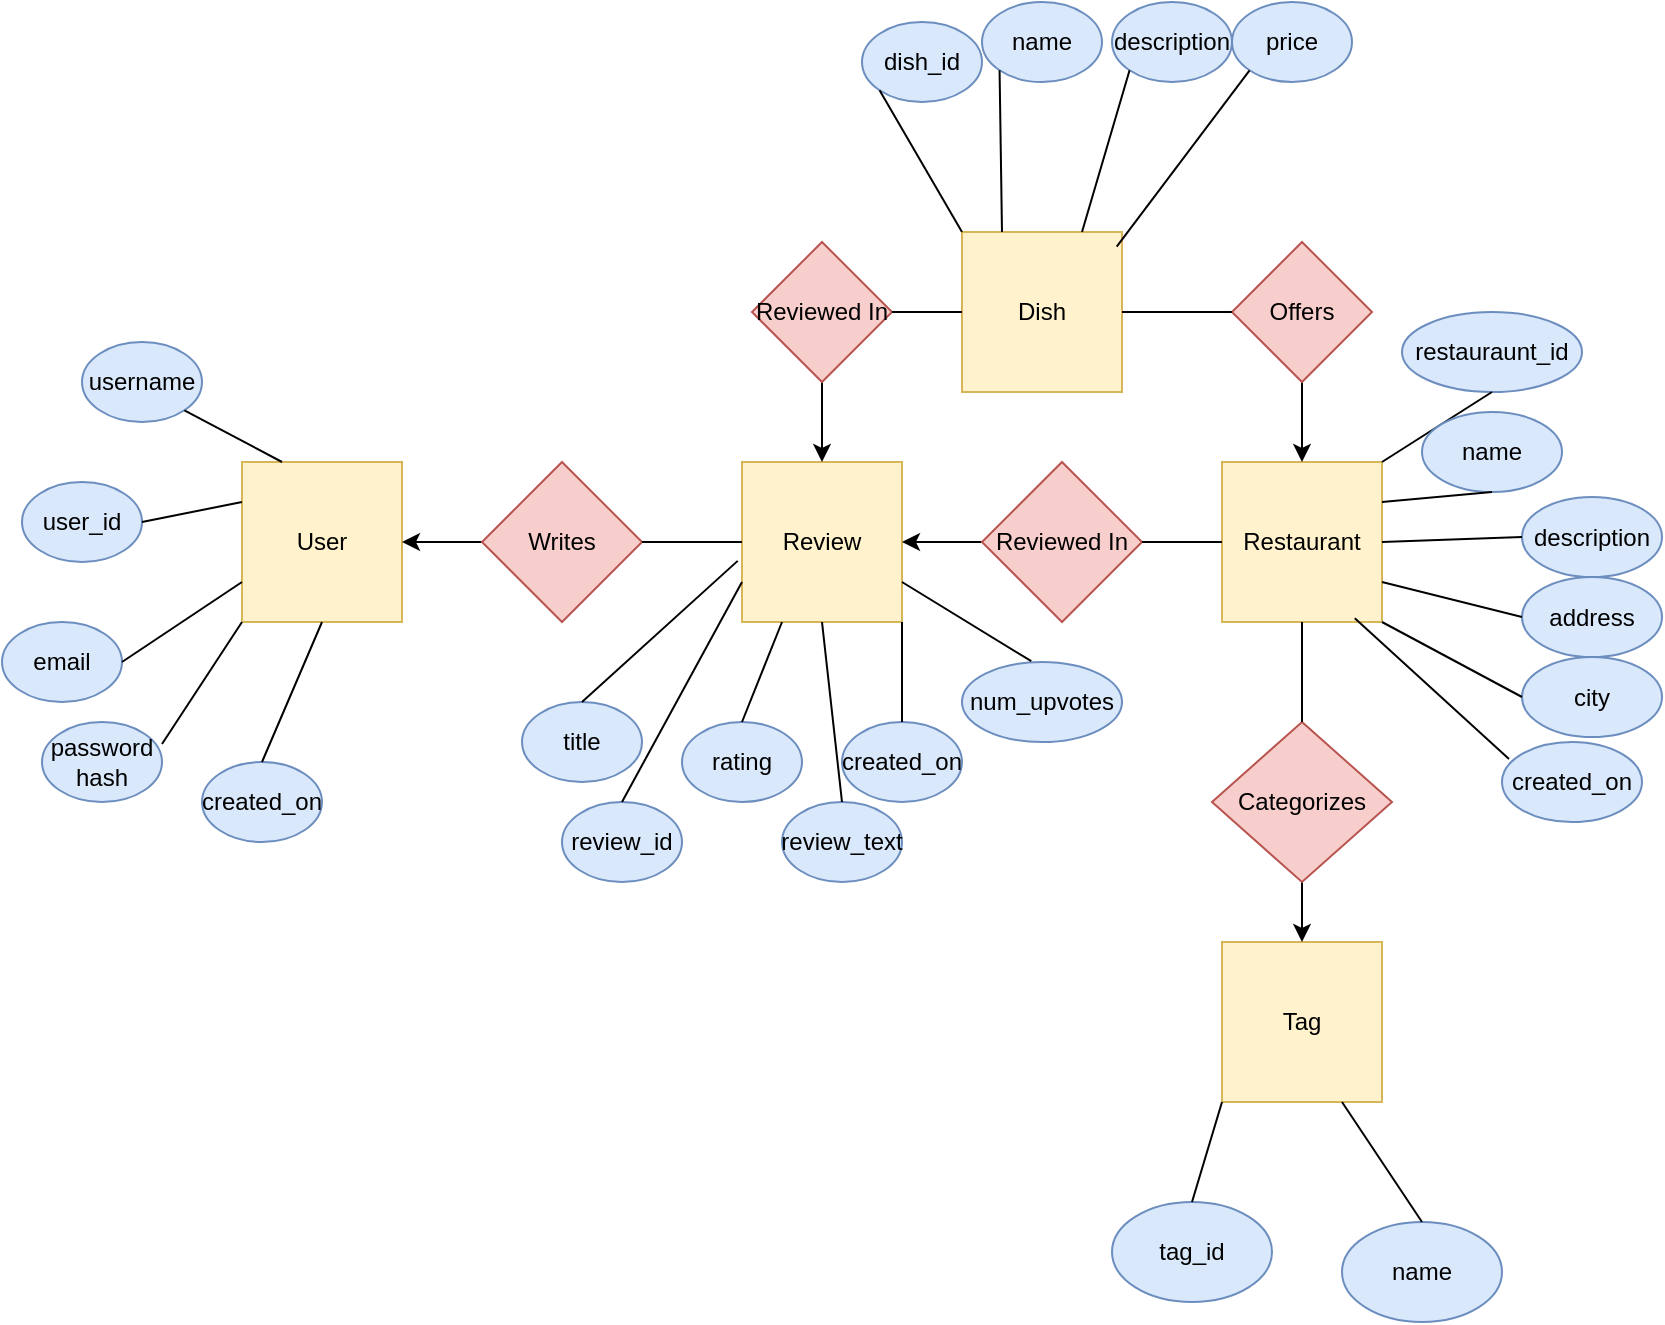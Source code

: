 <mxfile version="24.0.2" type="github">
  <diagram id="R2lEEEUBdFMjLlhIrx00" name="Page-1">
    <mxGraphModel dx="1059" dy="1577" grid="1" gridSize="10" guides="1" tooltips="1" connect="1" arrows="1" fold="1" page="1" pageScale="1" pageWidth="850" pageHeight="1100" math="0" shadow="0" extFonts="Permanent Marker^https://fonts.googleapis.com/css?family=Permanent+Marker">
      <root>
        <mxCell id="0" />
        <mxCell id="1" parent="0" />
        <mxCell id="V21aiv9WlOXdOeAyt_kI-1" value="User" style="whiteSpace=wrap;html=1;aspect=fixed;fillColor=#fff2cc;strokeColor=#d6b656;" vertex="1" parent="1">
          <mxGeometry x="160" y="80" width="80" height="80" as="geometry" />
        </mxCell>
        <mxCell id="V21aiv9WlOXdOeAyt_kI-2" value="Review" style="whiteSpace=wrap;html=1;aspect=fixed;fillColor=#fff2cc;strokeColor=#d6b656;" vertex="1" parent="1">
          <mxGeometry x="410" y="80" width="80" height="80" as="geometry" />
        </mxCell>
        <mxCell id="V21aiv9WlOXdOeAyt_kI-3" value="Restaurant" style="whiteSpace=wrap;html=1;aspect=fixed;fillColor=#fff2cc;strokeColor=#d6b656;" vertex="1" parent="1">
          <mxGeometry x="650" y="80" width="80" height="80" as="geometry" />
        </mxCell>
        <mxCell id="V21aiv9WlOXdOeAyt_kI-8" value="" style="edgeStyle=orthogonalEdgeStyle;rounded=0;orthogonalLoop=1;jettySize=auto;html=1;" edge="1" parent="1" source="V21aiv9WlOXdOeAyt_kI-4" target="V21aiv9WlOXdOeAyt_kI-1">
          <mxGeometry relative="1" as="geometry" />
        </mxCell>
        <mxCell id="V21aiv9WlOXdOeAyt_kI-4" value="Writes" style="rhombus;whiteSpace=wrap;html=1;fillColor=#f8cecc;strokeColor=#b85450;" vertex="1" parent="1">
          <mxGeometry x="280" y="80" width="80" height="80" as="geometry" />
        </mxCell>
        <mxCell id="V21aiv9WlOXdOeAyt_kI-10" value="" style="edgeStyle=orthogonalEdgeStyle;rounded=0;orthogonalLoop=1;jettySize=auto;html=1;" edge="1" parent="1" source="V21aiv9WlOXdOeAyt_kI-5" target="V21aiv9WlOXdOeAyt_kI-2">
          <mxGeometry relative="1" as="geometry" />
        </mxCell>
        <mxCell id="V21aiv9WlOXdOeAyt_kI-5" value="Reviewed In" style="rhombus;whiteSpace=wrap;html=1;fillColor=#f8cecc;strokeColor=#b85450;" vertex="1" parent="1">
          <mxGeometry x="530" y="80" width="80" height="80" as="geometry" />
        </mxCell>
        <mxCell id="V21aiv9WlOXdOeAyt_kI-6" value="&lt;div&gt;Tag&lt;/div&gt;" style="whiteSpace=wrap;html=1;aspect=fixed;fillColor=#fff2cc;strokeColor=#d6b656;" vertex="1" parent="1">
          <mxGeometry x="650" y="320" width="80" height="80" as="geometry" />
        </mxCell>
        <mxCell id="V21aiv9WlOXdOeAyt_kI-11" value="" style="edgeStyle=orthogonalEdgeStyle;rounded=0;orthogonalLoop=1;jettySize=auto;html=1;" edge="1" parent="1" source="V21aiv9WlOXdOeAyt_kI-7" target="V21aiv9WlOXdOeAyt_kI-6">
          <mxGeometry relative="1" as="geometry" />
        </mxCell>
        <mxCell id="V21aiv9WlOXdOeAyt_kI-7" value="Categorizes" style="rhombus;whiteSpace=wrap;html=1;fillColor=#f8cecc;strokeColor=#b85450;" vertex="1" parent="1">
          <mxGeometry x="645" y="210" width="90" height="80" as="geometry" />
        </mxCell>
        <mxCell id="V21aiv9WlOXdOeAyt_kI-12" value="" style="endArrow=none;html=1;rounded=0;entryX=1;entryY=0.5;entryDx=0;entryDy=0;exitX=0;exitY=0.5;exitDx=0;exitDy=0;" edge="1" parent="1" source="V21aiv9WlOXdOeAyt_kI-2" target="V21aiv9WlOXdOeAyt_kI-4">
          <mxGeometry width="50" height="50" relative="1" as="geometry">
            <mxPoint x="390" y="390" as="sourcePoint" />
            <mxPoint x="390" y="170" as="targetPoint" />
          </mxGeometry>
        </mxCell>
        <mxCell id="V21aiv9WlOXdOeAyt_kI-13" value="" style="endArrow=none;html=1;rounded=0;entryX=1;entryY=0.5;entryDx=0;entryDy=0;exitX=0;exitY=0.5;exitDx=0;exitDy=0;" edge="1" parent="1" source="V21aiv9WlOXdOeAyt_kI-3" target="V21aiv9WlOXdOeAyt_kI-5">
          <mxGeometry width="50" height="50" relative="1" as="geometry">
            <mxPoint x="390" y="270" as="sourcePoint" />
            <mxPoint x="440" y="220" as="targetPoint" />
          </mxGeometry>
        </mxCell>
        <mxCell id="V21aiv9WlOXdOeAyt_kI-14" value="" style="endArrow=none;html=1;rounded=0;entryX=0.5;entryY=1;entryDx=0;entryDy=0;exitX=0.5;exitY=0;exitDx=0;exitDy=0;" edge="1" parent="1" source="V21aiv9WlOXdOeAyt_kI-7" target="V21aiv9WlOXdOeAyt_kI-3">
          <mxGeometry width="50" height="50" relative="1" as="geometry">
            <mxPoint x="390" y="270" as="sourcePoint" />
            <mxPoint x="440" y="220" as="targetPoint" />
          </mxGeometry>
        </mxCell>
        <mxCell id="V21aiv9WlOXdOeAyt_kI-15" value="email" style="ellipse;whiteSpace=wrap;html=1;fillColor=#dae8fc;strokeColor=#6c8ebf;" vertex="1" parent="1">
          <mxGeometry x="40" y="160" width="60" height="40" as="geometry" />
        </mxCell>
        <mxCell id="V21aiv9WlOXdOeAyt_kI-16" value="password hash" style="ellipse;whiteSpace=wrap;html=1;fillColor=#dae8fc;strokeColor=#6c8ebf;" vertex="1" parent="1">
          <mxGeometry x="60" y="210" width="60" height="40" as="geometry" />
        </mxCell>
        <mxCell id="V21aiv9WlOXdOeAyt_kI-17" value="user_id" style="ellipse;whiteSpace=wrap;html=1;fillColor=#dae8fc;strokeColor=#6c8ebf;" vertex="1" parent="1">
          <mxGeometry x="50" y="90" width="60" height="40" as="geometry" />
        </mxCell>
        <mxCell id="V21aiv9WlOXdOeAyt_kI-18" value="created_on" style="ellipse;whiteSpace=wrap;html=1;fillColor=#dae8fc;strokeColor=#6c8ebf;" vertex="1" parent="1">
          <mxGeometry x="140" y="230" width="60" height="40" as="geometry" />
        </mxCell>
        <mxCell id="V21aiv9WlOXdOeAyt_kI-19" value="username" style="ellipse;whiteSpace=wrap;html=1;fillColor=#dae8fc;strokeColor=#6c8ebf;" vertex="1" parent="1">
          <mxGeometry x="80" y="20" width="60" height="40" as="geometry" />
        </mxCell>
        <mxCell id="V21aiv9WlOXdOeAyt_kI-20" value="" style="endArrow=none;html=1;rounded=0;entryX=0.5;entryY=1;entryDx=0;entryDy=0;exitX=0.5;exitY=0;exitDx=0;exitDy=0;" edge="1" parent="1" source="V21aiv9WlOXdOeAyt_kI-18" target="V21aiv9WlOXdOeAyt_kI-1">
          <mxGeometry width="50" height="50" relative="1" as="geometry">
            <mxPoint x="320" y="230" as="sourcePoint" />
            <mxPoint x="370" y="180" as="targetPoint" />
          </mxGeometry>
        </mxCell>
        <mxCell id="V21aiv9WlOXdOeAyt_kI-21" value="" style="endArrow=none;html=1;rounded=0;entryX=0;entryY=1;entryDx=0;entryDy=0;exitX=1;exitY=0.275;exitDx=0;exitDy=0;exitPerimeter=0;" edge="1" parent="1" source="V21aiv9WlOXdOeAyt_kI-16" target="V21aiv9WlOXdOeAyt_kI-1">
          <mxGeometry width="50" height="50" relative="1" as="geometry">
            <mxPoint x="180" y="240" as="sourcePoint" />
            <mxPoint x="210" y="170" as="targetPoint" />
          </mxGeometry>
        </mxCell>
        <mxCell id="V21aiv9WlOXdOeAyt_kI-22" value="" style="endArrow=none;html=1;rounded=0;entryX=0;entryY=0.75;entryDx=0;entryDy=0;exitX=1;exitY=0.5;exitDx=0;exitDy=0;" edge="1" parent="1" source="V21aiv9WlOXdOeAyt_kI-15" target="V21aiv9WlOXdOeAyt_kI-1">
          <mxGeometry width="50" height="50" relative="1" as="geometry">
            <mxPoint x="190" y="250" as="sourcePoint" />
            <mxPoint x="220" y="180" as="targetPoint" />
          </mxGeometry>
        </mxCell>
        <mxCell id="V21aiv9WlOXdOeAyt_kI-23" value="" style="endArrow=none;html=1;rounded=0;entryX=0;entryY=0.25;entryDx=0;entryDy=0;exitX=1;exitY=0.5;exitDx=0;exitDy=0;" edge="1" parent="1" source="V21aiv9WlOXdOeAyt_kI-17" target="V21aiv9WlOXdOeAyt_kI-1">
          <mxGeometry width="50" height="50" relative="1" as="geometry">
            <mxPoint x="200" y="260" as="sourcePoint" />
            <mxPoint x="230" y="190" as="targetPoint" />
          </mxGeometry>
        </mxCell>
        <mxCell id="V21aiv9WlOXdOeAyt_kI-24" value="" style="endArrow=none;html=1;rounded=0;entryX=1;entryY=1;entryDx=0;entryDy=0;exitX=0.25;exitY=0;exitDx=0;exitDy=0;" edge="1" parent="1" source="V21aiv9WlOXdOeAyt_kI-1" target="V21aiv9WlOXdOeAyt_kI-19">
          <mxGeometry width="50" height="50" relative="1" as="geometry">
            <mxPoint x="210" y="270" as="sourcePoint" />
            <mxPoint x="240" y="200" as="targetPoint" />
          </mxGeometry>
        </mxCell>
        <mxCell id="V21aiv9WlOXdOeAyt_kI-25" value="Dish" style="whiteSpace=wrap;html=1;aspect=fixed;fillColor=#fff2cc;strokeColor=#d6b656;" vertex="1" parent="1">
          <mxGeometry x="520" y="-35" width="80" height="80" as="geometry" />
        </mxCell>
        <mxCell id="V21aiv9WlOXdOeAyt_kI-30" value="" style="edgeStyle=orthogonalEdgeStyle;rounded=0;orthogonalLoop=1;jettySize=auto;html=1;" edge="1" parent="1" source="V21aiv9WlOXdOeAyt_kI-26" target="V21aiv9WlOXdOeAyt_kI-2">
          <mxGeometry relative="1" as="geometry" />
        </mxCell>
        <mxCell id="V21aiv9WlOXdOeAyt_kI-26" value="Reviewed In" style="rhombus;whiteSpace=wrap;html=1;fillColor=#f8cecc;strokeColor=#b85450;" vertex="1" parent="1">
          <mxGeometry x="415" y="-30" width="70" height="70" as="geometry" />
        </mxCell>
        <mxCell id="V21aiv9WlOXdOeAyt_kI-29" value="" style="edgeStyle=orthogonalEdgeStyle;rounded=0;orthogonalLoop=1;jettySize=auto;html=1;curved=1;" edge="1" parent="1" source="V21aiv9WlOXdOeAyt_kI-28" target="V21aiv9WlOXdOeAyt_kI-3">
          <mxGeometry relative="1" as="geometry" />
        </mxCell>
        <mxCell id="V21aiv9WlOXdOeAyt_kI-28" value="Offers" style="rhombus;whiteSpace=wrap;html=1;fillColor=#f8cecc;strokeColor=#b85450;" vertex="1" parent="1">
          <mxGeometry x="655" y="-30" width="70" height="70" as="geometry" />
        </mxCell>
        <mxCell id="V21aiv9WlOXdOeAyt_kI-31" value="" style="endArrow=none;html=1;rounded=0;exitX=1;exitY=0.5;exitDx=0;exitDy=0;entryX=0;entryY=0.5;entryDx=0;entryDy=0;" edge="1" parent="1" source="V21aiv9WlOXdOeAyt_kI-26" target="V21aiv9WlOXdOeAyt_kI-25">
          <mxGeometry width="50" height="50" relative="1" as="geometry">
            <mxPoint x="500" y="70" as="sourcePoint" />
            <mxPoint x="550" y="20" as="targetPoint" />
          </mxGeometry>
        </mxCell>
        <mxCell id="V21aiv9WlOXdOeAyt_kI-32" value="" style="endArrow=none;html=1;rounded=0;entryX=0;entryY=0.5;entryDx=0;entryDy=0;exitX=1;exitY=0.5;exitDx=0;exitDy=0;" edge="1" parent="1" source="V21aiv9WlOXdOeAyt_kI-25" target="V21aiv9WlOXdOeAyt_kI-28">
          <mxGeometry width="50" height="50" relative="1" as="geometry">
            <mxPoint x="500" y="70" as="sourcePoint" />
            <mxPoint x="550" y="20" as="targetPoint" />
          </mxGeometry>
        </mxCell>
        <mxCell id="V21aiv9WlOXdOeAyt_kI-33" value="review_id" style="ellipse;whiteSpace=wrap;html=1;fillColor=#dae8fc;strokeColor=#6c8ebf;" vertex="1" parent="1">
          <mxGeometry x="320" y="250" width="60" height="40" as="geometry" />
        </mxCell>
        <mxCell id="V21aiv9WlOXdOeAyt_kI-34" value="" style="endArrow=none;html=1;rounded=0;entryX=0;entryY=0.75;entryDx=0;entryDy=0;exitX=0.5;exitY=0;exitDx=0;exitDy=0;" edge="1" parent="1" source="V21aiv9WlOXdOeAyt_kI-33" target="V21aiv9WlOXdOeAyt_kI-2">
          <mxGeometry width="50" height="50" relative="1" as="geometry">
            <mxPoint x="500" y="190" as="sourcePoint" />
            <mxPoint x="380" y="55" as="targetPoint" />
          </mxGeometry>
        </mxCell>
        <mxCell id="V21aiv9WlOXdOeAyt_kI-36" value="rating" style="ellipse;whiteSpace=wrap;html=1;fillColor=#dae8fc;strokeColor=#6c8ebf;" vertex="1" parent="1">
          <mxGeometry x="380" y="210" width="60" height="40" as="geometry" />
        </mxCell>
        <mxCell id="V21aiv9WlOXdOeAyt_kI-37" value="" style="endArrow=none;html=1;rounded=0;entryX=0.25;entryY=1;entryDx=0;entryDy=0;exitX=0.5;exitY=0;exitDx=0;exitDy=0;" edge="1" parent="1" source="V21aiv9WlOXdOeAyt_kI-36" target="V21aiv9WlOXdOeAyt_kI-2">
          <mxGeometry width="50" height="50" relative="1" as="geometry">
            <mxPoint x="560" y="210" as="sourcePoint" />
            <mxPoint x="440" y="140" as="targetPoint" />
          </mxGeometry>
        </mxCell>
        <mxCell id="V21aiv9WlOXdOeAyt_kI-40" value="review_text" style="ellipse;whiteSpace=wrap;html=1;fillColor=#dae8fc;strokeColor=#6c8ebf;" vertex="1" parent="1">
          <mxGeometry x="430" y="250" width="60" height="40" as="geometry" />
        </mxCell>
        <mxCell id="V21aiv9WlOXdOeAyt_kI-41" value="" style="endArrow=none;html=1;rounded=0;entryX=0.5;entryY=1;entryDx=0;entryDy=0;exitX=0.5;exitY=0;exitDx=0;exitDy=0;" edge="1" parent="1" source="V21aiv9WlOXdOeAyt_kI-40" target="V21aiv9WlOXdOeAyt_kI-2">
          <mxGeometry width="50" height="50" relative="1" as="geometry">
            <mxPoint x="630" y="220" as="sourcePoint" />
            <mxPoint x="510" y="150" as="targetPoint" />
          </mxGeometry>
        </mxCell>
        <mxCell id="V21aiv9WlOXdOeAyt_kI-42" value="created_on" style="ellipse;whiteSpace=wrap;html=1;fillColor=#dae8fc;strokeColor=#6c8ebf;" vertex="1" parent="1">
          <mxGeometry x="460" y="210" width="60" height="40" as="geometry" />
        </mxCell>
        <mxCell id="V21aiv9WlOXdOeAyt_kI-43" value="" style="endArrow=none;html=1;rounded=0;entryX=1;entryY=1;entryDx=0;entryDy=0;exitX=0.5;exitY=0;exitDx=0;exitDy=0;" edge="1" parent="1" source="V21aiv9WlOXdOeAyt_kI-42" target="V21aiv9WlOXdOeAyt_kI-2">
          <mxGeometry width="50" height="50" relative="1" as="geometry">
            <mxPoint x="690" y="200" as="sourcePoint" />
            <mxPoint x="570" y="130" as="targetPoint" />
          </mxGeometry>
        </mxCell>
        <mxCell id="V21aiv9WlOXdOeAyt_kI-44" value="dish_id" style="ellipse;whiteSpace=wrap;html=1;fillColor=#dae8fc;strokeColor=#6c8ebf;" vertex="1" parent="1">
          <mxGeometry x="470" y="-140" width="60" height="40" as="geometry" />
        </mxCell>
        <mxCell id="V21aiv9WlOXdOeAyt_kI-45" value="" style="endArrow=none;html=1;rounded=0;entryX=0;entryY=0;entryDx=0;entryDy=0;exitX=0;exitY=1;exitDx=0;exitDy=0;" edge="1" parent="1" source="V21aiv9WlOXdOeAyt_kI-44" target="V21aiv9WlOXdOeAyt_kI-25">
          <mxGeometry width="50" height="50" relative="1" as="geometry">
            <mxPoint x="510" y="-100" as="sourcePoint" />
            <mxPoint x="530" y="-210" as="targetPoint" />
          </mxGeometry>
        </mxCell>
        <mxCell id="V21aiv9WlOXdOeAyt_kI-46" value="&lt;div&gt;title&lt;/div&gt;" style="ellipse;whiteSpace=wrap;html=1;fillColor=#dae8fc;strokeColor=#6c8ebf;" vertex="1" parent="1">
          <mxGeometry x="300" y="200" width="60" height="40" as="geometry" />
        </mxCell>
        <mxCell id="V21aiv9WlOXdOeAyt_kI-47" value="" style="endArrow=none;html=1;rounded=0;entryX=-0.027;entryY=0.618;entryDx=0;entryDy=0;exitX=0.5;exitY=0;exitDx=0;exitDy=0;entryPerimeter=0;" edge="1" parent="1" source="V21aiv9WlOXdOeAyt_kI-46" target="V21aiv9WlOXdOeAyt_kI-2">
          <mxGeometry width="50" height="50" relative="1" as="geometry">
            <mxPoint x="440" y="200" as="sourcePoint" />
            <mxPoint x="320" y="130" as="targetPoint" />
          </mxGeometry>
        </mxCell>
        <mxCell id="V21aiv9WlOXdOeAyt_kI-48" value="name" style="ellipse;whiteSpace=wrap;html=1;fillColor=#dae8fc;strokeColor=#6c8ebf;" vertex="1" parent="1">
          <mxGeometry x="530" y="-150" width="60" height="40" as="geometry" />
        </mxCell>
        <mxCell id="V21aiv9WlOXdOeAyt_kI-49" value="" style="endArrow=none;html=1;rounded=0;entryX=0.25;entryY=0;entryDx=0;entryDy=0;exitX=0;exitY=1;exitDx=0;exitDy=0;" edge="1" parent="1" source="V21aiv9WlOXdOeAyt_kI-48" target="V21aiv9WlOXdOeAyt_kI-25">
          <mxGeometry width="50" height="50" relative="1" as="geometry">
            <mxPoint x="570" y="-110" as="sourcePoint" />
            <mxPoint x="580" y="-45" as="targetPoint" />
          </mxGeometry>
        </mxCell>
        <mxCell id="V21aiv9WlOXdOeAyt_kI-50" value="description" style="ellipse;whiteSpace=wrap;html=1;fillColor=#dae8fc;strokeColor=#6c8ebf;" vertex="1" parent="1">
          <mxGeometry x="595" y="-150" width="60" height="40" as="geometry" />
        </mxCell>
        <mxCell id="V21aiv9WlOXdOeAyt_kI-51" value="" style="endArrow=none;html=1;rounded=0;entryX=0.75;entryY=0;entryDx=0;entryDy=0;exitX=0;exitY=1;exitDx=0;exitDy=0;" edge="1" parent="1" source="V21aiv9WlOXdOeAyt_kI-50" target="V21aiv9WlOXdOeAyt_kI-25">
          <mxGeometry width="50" height="50" relative="1" as="geometry">
            <mxPoint x="635" y="-110" as="sourcePoint" />
            <mxPoint x="645" y="-45" as="targetPoint" />
          </mxGeometry>
        </mxCell>
        <mxCell id="V21aiv9WlOXdOeAyt_kI-52" value="price" style="ellipse;whiteSpace=wrap;html=1;fillColor=#dae8fc;strokeColor=#6c8ebf;" vertex="1" parent="1">
          <mxGeometry x="655" y="-150" width="60" height="40" as="geometry" />
        </mxCell>
        <mxCell id="V21aiv9WlOXdOeAyt_kI-53" value="" style="endArrow=none;html=1;rounded=0;entryX=0.967;entryY=0.092;entryDx=0;entryDy=0;exitX=0;exitY=1;exitDx=0;exitDy=0;entryPerimeter=0;" edge="1" parent="1" source="V21aiv9WlOXdOeAyt_kI-52" target="V21aiv9WlOXdOeAyt_kI-25">
          <mxGeometry width="50" height="50" relative="1" as="geometry">
            <mxPoint x="695" y="-110" as="sourcePoint" />
            <mxPoint x="705" y="-45" as="targetPoint" />
          </mxGeometry>
        </mxCell>
        <mxCell id="V21aiv9WlOXdOeAyt_kI-54" value="restauraunt_id" style="ellipse;whiteSpace=wrap;html=1;fillColor=#dae8fc;strokeColor=#6c8ebf;" vertex="1" parent="1">
          <mxGeometry x="740" y="5" width="90" height="40" as="geometry" />
        </mxCell>
        <mxCell id="V21aiv9WlOXdOeAyt_kI-55" value="" style="endArrow=none;html=1;rounded=0;entryX=1;entryY=0;entryDx=0;entryDy=0;exitX=0.5;exitY=1;exitDx=0;exitDy=0;" edge="1" parent="1" source="V21aiv9WlOXdOeAyt_kI-54" target="V21aiv9WlOXdOeAyt_kI-3">
          <mxGeometry width="50" height="50" relative="1" as="geometry">
            <mxPoint x="790" y="15" as="sourcePoint" />
            <mxPoint x="800" y="80" as="targetPoint" />
          </mxGeometry>
        </mxCell>
        <mxCell id="V21aiv9WlOXdOeAyt_kI-56" value="name" style="ellipse;whiteSpace=wrap;html=1;fillColor=#dae8fc;strokeColor=#6c8ebf;" vertex="1" parent="1">
          <mxGeometry x="750" y="55" width="70" height="40" as="geometry" />
        </mxCell>
        <mxCell id="V21aiv9WlOXdOeAyt_kI-57" value="" style="endArrow=none;html=1;rounded=0;entryX=1;entryY=0.25;entryDx=0;entryDy=0;exitX=0.5;exitY=1;exitDx=0;exitDy=0;" edge="1" parent="1" source="V21aiv9WlOXdOeAyt_kI-56" target="V21aiv9WlOXdOeAyt_kI-3">
          <mxGeometry width="50" height="50" relative="1" as="geometry">
            <mxPoint x="800" y="65" as="sourcePoint" />
            <mxPoint x="740" y="130" as="targetPoint" />
          </mxGeometry>
        </mxCell>
        <mxCell id="V21aiv9WlOXdOeAyt_kI-58" value="description" style="ellipse;whiteSpace=wrap;html=1;fillColor=#dae8fc;strokeColor=#6c8ebf;" vertex="1" parent="1">
          <mxGeometry x="800" y="97.5" width="70" height="40" as="geometry" />
        </mxCell>
        <mxCell id="V21aiv9WlOXdOeAyt_kI-59" value="" style="endArrow=none;html=1;rounded=0;entryX=1;entryY=0.5;entryDx=0;entryDy=0;exitX=0;exitY=0.5;exitDx=0;exitDy=0;" edge="1" parent="1" source="V21aiv9WlOXdOeAyt_kI-58" target="V21aiv9WlOXdOeAyt_kI-3">
          <mxGeometry width="50" height="50" relative="1" as="geometry">
            <mxPoint x="850" y="107.5" as="sourcePoint" />
            <mxPoint x="780" y="142.5" as="targetPoint" />
          </mxGeometry>
        </mxCell>
        <mxCell id="V21aiv9WlOXdOeAyt_kI-60" value="address" style="ellipse;whiteSpace=wrap;html=1;fillColor=#dae8fc;strokeColor=#6c8ebf;" vertex="1" parent="1">
          <mxGeometry x="800" y="137.5" width="70" height="40" as="geometry" />
        </mxCell>
        <mxCell id="V21aiv9WlOXdOeAyt_kI-61" value="" style="endArrow=none;html=1;rounded=0;entryX=1;entryY=0.75;entryDx=0;entryDy=0;exitX=0;exitY=0.5;exitDx=0;exitDy=0;" edge="1" parent="1" source="V21aiv9WlOXdOeAyt_kI-60" target="V21aiv9WlOXdOeAyt_kI-3">
          <mxGeometry width="50" height="50" relative="1" as="geometry">
            <mxPoint x="850" y="147.5" as="sourcePoint" />
            <mxPoint x="780" y="182.5" as="targetPoint" />
          </mxGeometry>
        </mxCell>
        <mxCell id="V21aiv9WlOXdOeAyt_kI-62" value="city" style="ellipse;whiteSpace=wrap;html=1;fillColor=#dae8fc;strokeColor=#6c8ebf;" vertex="1" parent="1">
          <mxGeometry x="800" y="177.5" width="70" height="40" as="geometry" />
        </mxCell>
        <mxCell id="V21aiv9WlOXdOeAyt_kI-63" value="" style="endArrow=none;html=1;rounded=0;entryX=1;entryY=1;entryDx=0;entryDy=0;exitX=0;exitY=0.5;exitDx=0;exitDy=0;" edge="1" parent="1" source="V21aiv9WlOXdOeAyt_kI-62" target="V21aiv9WlOXdOeAyt_kI-3">
          <mxGeometry width="50" height="50" relative="1" as="geometry">
            <mxPoint x="850" y="187.5" as="sourcePoint" />
            <mxPoint x="780" y="222.5" as="targetPoint" />
          </mxGeometry>
        </mxCell>
        <mxCell id="V21aiv9WlOXdOeAyt_kI-64" value="created_on" style="ellipse;whiteSpace=wrap;html=1;fillColor=#dae8fc;strokeColor=#6c8ebf;" vertex="1" parent="1">
          <mxGeometry x="790" y="220" width="70" height="40" as="geometry" />
        </mxCell>
        <mxCell id="V21aiv9WlOXdOeAyt_kI-65" value="" style="endArrow=none;html=1;rounded=0;entryX=0.83;entryY=0.976;entryDx=0;entryDy=0;exitX=0.05;exitY=0.213;exitDx=0;exitDy=0;exitPerimeter=0;entryPerimeter=0;" edge="1" parent="1" source="V21aiv9WlOXdOeAyt_kI-64" target="V21aiv9WlOXdOeAyt_kI-3">
          <mxGeometry width="50" height="50" relative="1" as="geometry">
            <mxPoint x="840" y="230" as="sourcePoint" />
            <mxPoint x="770" y="265" as="targetPoint" />
          </mxGeometry>
        </mxCell>
        <mxCell id="V21aiv9WlOXdOeAyt_kI-66" value="tag_id" style="ellipse;whiteSpace=wrap;html=1;fillColor=#dae8fc;strokeColor=#6c8ebf;" vertex="1" parent="1">
          <mxGeometry x="595" y="450" width="80" height="50" as="geometry" />
        </mxCell>
        <mxCell id="V21aiv9WlOXdOeAyt_kI-67" value="name" style="ellipse;whiteSpace=wrap;html=1;fillColor=#dae8fc;strokeColor=#6c8ebf;" vertex="1" parent="1">
          <mxGeometry x="710" y="460" width="80" height="50" as="geometry" />
        </mxCell>
        <mxCell id="V21aiv9WlOXdOeAyt_kI-68" value="" style="endArrow=none;html=1;rounded=0;entryX=0;entryY=1;entryDx=0;entryDy=0;exitX=0.5;exitY=0;exitDx=0;exitDy=0;" edge="1" parent="1" source="V21aiv9WlOXdOeAyt_kI-66" target="V21aiv9WlOXdOeAyt_kI-6">
          <mxGeometry width="50" height="50" relative="1" as="geometry">
            <mxPoint x="590" y="500" as="sourcePoint" />
            <mxPoint x="640" y="450" as="targetPoint" />
          </mxGeometry>
        </mxCell>
        <mxCell id="V21aiv9WlOXdOeAyt_kI-69" value="" style="endArrow=none;html=1;rounded=0;entryX=0.75;entryY=1;entryDx=0;entryDy=0;exitX=0.5;exitY=0;exitDx=0;exitDy=0;" edge="1" parent="1" source="V21aiv9WlOXdOeAyt_kI-67" target="V21aiv9WlOXdOeAyt_kI-6">
          <mxGeometry width="50" height="50" relative="1" as="geometry">
            <mxPoint x="590" y="500" as="sourcePoint" />
            <mxPoint x="640" y="450" as="targetPoint" />
          </mxGeometry>
        </mxCell>
        <mxCell id="V21aiv9WlOXdOeAyt_kI-72" value="num_upvotes" style="ellipse;whiteSpace=wrap;html=1;fillColor=#dae8fc;strokeColor=#6c8ebf;" vertex="1" parent="1">
          <mxGeometry x="520" y="180" width="80" height="40" as="geometry" />
        </mxCell>
        <mxCell id="V21aiv9WlOXdOeAyt_kI-73" value="" style="endArrow=none;html=1;rounded=0;entryX=1;entryY=0.75;entryDx=0;entryDy=0;exitX=0.433;exitY=-0.01;exitDx=0;exitDy=0;exitPerimeter=0;" edge="1" parent="1" source="V21aiv9WlOXdOeAyt_kI-72" target="V21aiv9WlOXdOeAyt_kI-2">
          <mxGeometry width="50" height="50" relative="1" as="geometry">
            <mxPoint x="400" y="270" as="sourcePoint" />
            <mxPoint x="450" y="220" as="targetPoint" />
          </mxGeometry>
        </mxCell>
      </root>
    </mxGraphModel>
  </diagram>
</mxfile>
